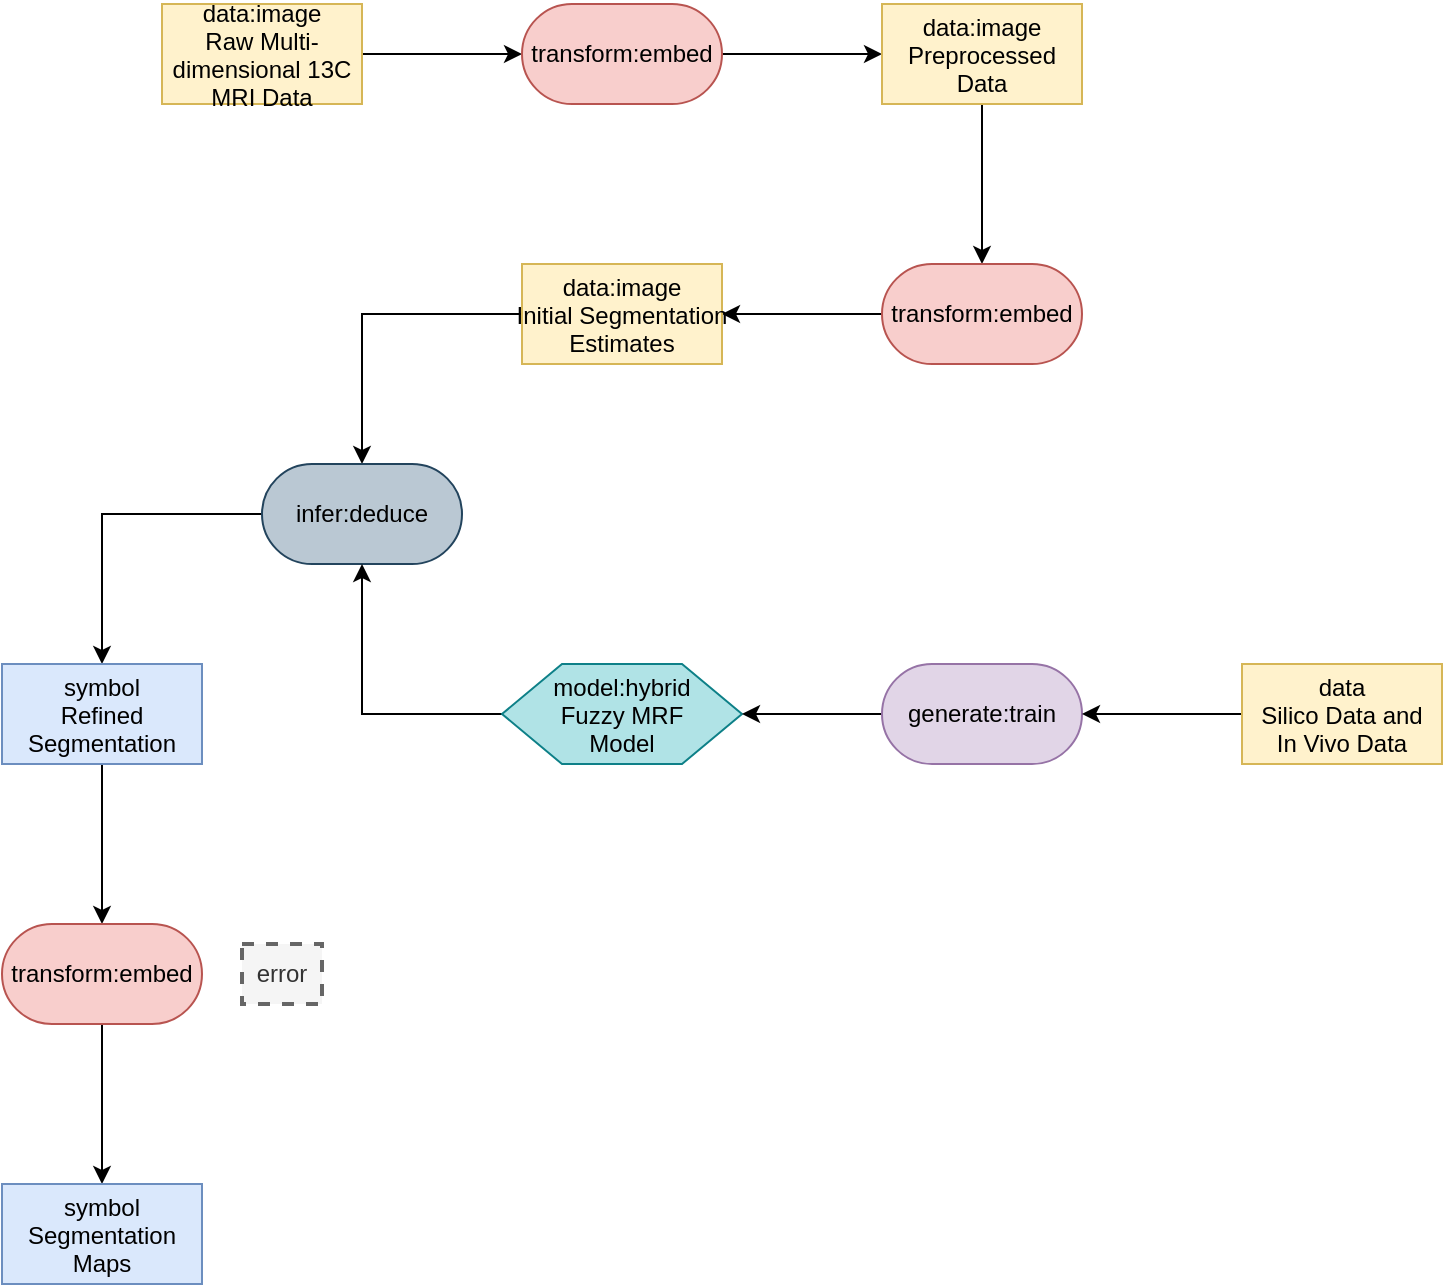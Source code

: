 <mxfile version="27.1.6" pages="2">
  <diagram name="Page-1" id="LG3dW7jTMZFbXFwN9lKe">
    <mxGraphModel dx="1123" dy="673" grid="1" gridSize="10" guides="1" tooltips="1" connect="1" arrows="1" fold="1" page="1" pageScale="1" pageWidth="3300" pageHeight="4681" math="0" shadow="0">
      <root>
        <mxCell id="0" />
        <mxCell id="1" parent="0" />
        <mxCell id="tt4OFCGAbrIiFNeCSwZj-3" style="edgeStyle=orthogonalEdgeStyle;rounded=0;orthogonalLoop=1;jettySize=auto;html=1;exitX=1;exitY=0.5;exitDx=0;exitDy=0;entryX=0;entryY=0.5;entryDx=0;entryDy=0;" edge="1" parent="1" source="tt4OFCGAbrIiFNeCSwZj-1" target="tt4OFCGAbrIiFNeCSwZj-2">
          <mxGeometry relative="1" as="geometry" />
        </mxCell>
        <mxCell id="tt4OFCGAbrIiFNeCSwZj-1" value="data:image&#xa;Raw Multi-&#xa;dimensional 13C&#xa;MRI Data" style="rectangle;fillColor=#fff2cc;strokeColor=#d6b656;" name="data" vertex="1" parent="1">
          <mxGeometry x="340" y="230" width="100" height="50" as="geometry" />
        </mxCell>
        <mxCell id="tt4OFCGAbrIiFNeCSwZj-5" style="edgeStyle=orthogonalEdgeStyle;rounded=0;orthogonalLoop=1;jettySize=auto;html=1;exitX=1;exitY=0.5;exitDx=0;exitDy=0;entryX=0;entryY=0.5;entryDx=0;entryDy=0;" edge="1" parent="1" source="tt4OFCGAbrIiFNeCSwZj-2" target="tt4OFCGAbrIiFNeCSwZj-4">
          <mxGeometry relative="1" as="geometry" />
        </mxCell>
        <mxCell id="tt4OFCGAbrIiFNeCSwZj-2" value="transform:embed" style="rounded=1;whiteSpace=wrap;html=1;arcSize=50;fillColor=#f8cecc;strokeColor=#b85450;" name="transform" vertex="1" parent="1">
          <mxGeometry x="520" y="230" width="100" height="50" as="geometry" />
        </mxCell>
        <mxCell id="tt4OFCGAbrIiFNeCSwZj-7" style="edgeStyle=orthogonalEdgeStyle;rounded=0;orthogonalLoop=1;jettySize=auto;html=1;exitX=0.5;exitY=1;exitDx=0;exitDy=0;entryX=0.5;entryY=0;entryDx=0;entryDy=0;" edge="1" parent="1" source="tt4OFCGAbrIiFNeCSwZj-4" target="tt4OFCGAbrIiFNeCSwZj-6">
          <mxGeometry relative="1" as="geometry" />
        </mxCell>
        <mxCell id="tt4OFCGAbrIiFNeCSwZj-4" value="data:image&#xa;Preprocessed&#xa;Data" style="rectangle;fillColor=#fff2cc;strokeColor=#d6b656;" name="data" vertex="1" parent="1">
          <mxGeometry x="700" y="230" width="100" height="50" as="geometry" />
        </mxCell>
        <mxCell id="tt4OFCGAbrIiFNeCSwZj-9" style="edgeStyle=orthogonalEdgeStyle;rounded=0;orthogonalLoop=1;jettySize=auto;html=1;exitX=0;exitY=0.5;exitDx=0;exitDy=0;entryX=1;entryY=0.5;entryDx=0;entryDy=0;" edge="1" parent="1" source="tt4OFCGAbrIiFNeCSwZj-6" target="tt4OFCGAbrIiFNeCSwZj-8">
          <mxGeometry relative="1" as="geometry" />
        </mxCell>
        <mxCell id="tt4OFCGAbrIiFNeCSwZj-6" value="transform:embed" style="rounded=1;whiteSpace=wrap;html=1;arcSize=50;fillColor=#f8cecc;strokeColor=#b85450;" name="transform" vertex="1" parent="1">
          <mxGeometry x="700" y="360" width="100" height="50" as="geometry" />
        </mxCell>
        <mxCell id="tt4OFCGAbrIiFNeCSwZj-11" style="edgeStyle=orthogonalEdgeStyle;rounded=0;orthogonalLoop=1;jettySize=auto;html=1;exitX=0;exitY=0.5;exitDx=0;exitDy=0;entryX=0.5;entryY=0;entryDx=0;entryDy=0;" edge="1" parent="1" source="tt4OFCGAbrIiFNeCSwZj-8" target="tt4OFCGAbrIiFNeCSwZj-10">
          <mxGeometry relative="1" as="geometry" />
        </mxCell>
        <mxCell id="tt4OFCGAbrIiFNeCSwZj-8" value="data:image&#xa;Initial Segmentation&#xa;Estimates" style="rectangle;fillColor=#fff2cc;strokeColor=#d6b656;" name="data" vertex="1" parent="1">
          <mxGeometry x="520" y="360" width="100" height="50" as="geometry" />
        </mxCell>
        <mxCell id="tt4OFCGAbrIiFNeCSwZj-14" style="edgeStyle=orthogonalEdgeStyle;rounded=0;orthogonalLoop=1;jettySize=auto;html=1;exitX=0;exitY=0.5;exitDx=0;exitDy=0;entryX=0.5;entryY=0;entryDx=0;entryDy=0;" edge="1" parent="1" source="tt4OFCGAbrIiFNeCSwZj-10" target="tt4OFCGAbrIiFNeCSwZj-13">
          <mxGeometry relative="1" as="geometry" />
        </mxCell>
        <mxCell id="tt4OFCGAbrIiFNeCSwZj-10" value="infer:deduce" style="rounded=1;whiteSpace=wrap;html=1;arcSize=50;fillColor=#bac8d3;strokeColor=#23445d;" name="infer:deduce" vertex="1" parent="1">
          <mxGeometry x="390" y="460" width="100" height="50" as="geometry" />
        </mxCell>
        <mxCell id="tt4OFCGAbrIiFNeCSwZj-16" style="edgeStyle=orthogonalEdgeStyle;rounded=0;orthogonalLoop=1;jettySize=auto;html=1;exitX=0.5;exitY=1;exitDx=0;exitDy=0;entryX=0.5;entryY=0;entryDx=0;entryDy=0;" edge="1" parent="1" source="tt4OFCGAbrIiFNeCSwZj-13" target="tt4OFCGAbrIiFNeCSwZj-15">
          <mxGeometry relative="1" as="geometry" />
        </mxCell>
        <mxCell id="tt4OFCGAbrIiFNeCSwZj-13" value="symbol&#xa;Refined&#xa;Segmentation" style="rectangle;fillColor=#dae8fc;strokeColor=#6c8ebf;" name="symbol" vertex="1" parent="1">
          <mxGeometry x="260" y="560" width="100" height="50" as="geometry" />
        </mxCell>
        <mxCell id="tt4OFCGAbrIiFNeCSwZj-18" style="edgeStyle=orthogonalEdgeStyle;rounded=0;orthogonalLoop=1;jettySize=auto;html=1;exitX=0.5;exitY=1;exitDx=0;exitDy=0;entryX=0.5;entryY=0;entryDx=0;entryDy=0;" edge="1" parent="1" source="tt4OFCGAbrIiFNeCSwZj-15" target="tt4OFCGAbrIiFNeCSwZj-17">
          <mxGeometry relative="1" as="geometry" />
        </mxCell>
        <mxCell id="tt4OFCGAbrIiFNeCSwZj-15" value="transform:embed" style="rounded=1;whiteSpace=wrap;html=1;arcSize=50;fillColor=#f8cecc;strokeColor=#b85450;" name="transform" vertex="1" parent="1" tooltip="⚠️ Node not part of any valid pattern.">
          <mxGeometry x="260" y="690" width="100" height="50" as="geometry" />
        </mxCell>
        <mxCell id="tt4OFCGAbrIiFNeCSwZj-17" value="symbol&#xa;Segmentation&#xa;Maps" style="rectangle;fillColor=#dae8fc;strokeColor=#6c8ebf;" name="symbol" vertex="1" parent="1" tooltip="⚠️ Node not part of any valid pattern.">
          <mxGeometry x="260" y="820" width="100" height="50" as="geometry" />
        </mxCell>
        <mxCell id="tt4OFCGAbrIiFNeCSwZj-20" style="edgeStyle=orthogonalEdgeStyle;rounded=0;orthogonalLoop=1;jettySize=auto;html=1;exitX=0;exitY=0.5;exitDx=0;exitDy=0;entryX=0.5;entryY=1;entryDx=0;entryDy=0;" edge="1" parent="1" source="tt4OFCGAbrIiFNeCSwZj-19" target="tt4OFCGAbrIiFNeCSwZj-10">
          <mxGeometry relative="1" as="geometry" />
        </mxCell>
        <mxCell id="tt4OFCGAbrIiFNeCSwZj-19" value="model:hybrid&#xa;Fuzzy MRF&#xa;Model" style="shape=hexagon;perimeter=hexagonPerimeter2;fillColor=#b0e3e6;strokeColor=#0e8088;" name="model" vertex="1" parent="1">
          <mxGeometry x="510" y="560" width="120" height="50" as="geometry" />
        </mxCell>
        <mxCell id="tt4OFCGAbrIiFNeCSwZj-22" style="edgeStyle=orthogonalEdgeStyle;rounded=0;orthogonalLoop=1;jettySize=auto;html=1;entryX=1;entryY=0.5;entryDx=0;entryDy=0;" edge="1" parent="1" source="tt4OFCGAbrIiFNeCSwZj-21" target="tt4OFCGAbrIiFNeCSwZj-19">
          <mxGeometry relative="1" as="geometry" />
        </mxCell>
        <mxCell id="tt4OFCGAbrIiFNeCSwZj-21" value="generate:train" style="rounded=1;whiteSpace=wrap;html=1;arcSize=50;fillColor=#e1d5e7;strokeColor=#9673a6;" name="generate:train" vertex="1" parent="1">
          <mxGeometry x="700" y="560" width="100" height="50" as="geometry" />
        </mxCell>
        <mxCell id="tt4OFCGAbrIiFNeCSwZj-24" style="edgeStyle=orthogonalEdgeStyle;rounded=0;orthogonalLoop=1;jettySize=auto;html=1;entryX=1;entryY=0.5;entryDx=0;entryDy=0;" edge="1" parent="1" source="tt4OFCGAbrIiFNeCSwZj-23" target="tt4OFCGAbrIiFNeCSwZj-21">
          <mxGeometry relative="1" as="geometry" />
        </mxCell>
        <mxCell id="tt4OFCGAbrIiFNeCSwZj-23" value="data&#xa;Silico Data and&#xa;In Vivo Data" style="rectangle;fillColor=#fff2cc;strokeColor=#d6b656;" name="data" vertex="1" parent="1">
          <mxGeometry x="880" y="560" width="100" height="50" as="geometry" />
        </mxCell>
        <mxCell id="tt4OFCGAbrIiFNeCSwZj-25" value="error" style="text;html=1;align=center;verticalAlign=middle;whiteSpace=wrap;rounded=0;dashed=1;fillColor=#f5f5f5;fontColor=#333333;strokeColor=#666666;strokeWidth=2;" name="text" vertex="1" parent="1">
          <mxGeometry x="380" y="700" width="40" height="30" as="geometry" />
        </mxCell>
      </root>
    </mxGraphModel>
  </diagram>
  <diagram name="Copy of Page-1" id="aDloZ46u7QbrKrHFeK4v">
    <mxGraphModel dx="1429" dy="856" grid="1" gridSize="10" guides="1" tooltips="1" connect="1" arrows="1" fold="1" page="1" pageScale="1" pageWidth="3300" pageHeight="4681" math="0" shadow="0">
      <root>
        <mxCell id="OCIe3ohVmXBwYbxhES_B-0" />
        <mxCell id="OCIe3ohVmXBwYbxhES_B-1" parent="OCIe3ohVmXBwYbxhES_B-0" />
        <mxCell id="OCIe3ohVmXBwYbxhES_B-2" style="edgeStyle=orthogonalEdgeStyle;rounded=0;orthogonalLoop=1;jettySize=auto;html=1;exitX=1;exitY=0.5;exitDx=0;exitDy=0;entryX=0;entryY=0.5;entryDx=0;entryDy=0;" edge="1" parent="OCIe3ohVmXBwYbxhES_B-1" source="OCIe3ohVmXBwYbxhES_B-3" target="OCIe3ohVmXBwYbxhES_B-5">
          <mxGeometry relative="1" as="geometry" />
        </mxCell>
        <mxCell id="OCIe3ohVmXBwYbxhES_B-3" value="data:image&#xa;Raw Multi-&#xa;dimensional 13C&#xa;MRI Data" style="rectangle;fillColor=#fff2cc;strokeColor=#d6b656;" name="data" vertex="1" parent="OCIe3ohVmXBwYbxhES_B-1">
          <mxGeometry x="340" y="230" width="100" height="50" as="geometry" />
        </mxCell>
        <mxCell id="OCIe3ohVmXBwYbxhES_B-4" style="edgeStyle=orthogonalEdgeStyle;rounded=0;orthogonalLoop=1;jettySize=auto;html=1;exitX=1;exitY=0.5;exitDx=0;exitDy=0;entryX=0;entryY=0.5;entryDx=0;entryDy=0;" edge="1" parent="OCIe3ohVmXBwYbxhES_B-1" source="OCIe3ohVmXBwYbxhES_B-5" target="OCIe3ohVmXBwYbxhES_B-7">
          <mxGeometry relative="1" as="geometry" />
        </mxCell>
        <mxCell id="OCIe3ohVmXBwYbxhES_B-5" value="transform:embed" style="rounded=1;whiteSpace=wrap;html=1;arcSize=50;fillColor=#f8cecc;strokeColor=#b85450;" name="transform" vertex="1" parent="OCIe3ohVmXBwYbxhES_B-1">
          <mxGeometry x="520" y="230" width="100" height="50" as="geometry" />
        </mxCell>
        <mxCell id="OCIe3ohVmXBwYbxhES_B-6" style="edgeStyle=orthogonalEdgeStyle;rounded=0;orthogonalLoop=1;jettySize=auto;html=1;exitX=0.5;exitY=1;exitDx=0;exitDy=0;entryX=0.5;entryY=0;entryDx=0;entryDy=0;" edge="1" parent="OCIe3ohVmXBwYbxhES_B-1" source="OCIe3ohVmXBwYbxhES_B-7" target="OCIe3ohVmXBwYbxhES_B-9">
          <mxGeometry relative="1" as="geometry" />
        </mxCell>
        <mxCell id="OCIe3ohVmXBwYbxhES_B-7" value="data:image&#xa;Preprocessed&#xa;Data" style="rectangle;fillColor=#fff2cc;strokeColor=#d6b656;" name="data" vertex="1" parent="OCIe3ohVmXBwYbxhES_B-1">
          <mxGeometry x="700" y="230" width="100" height="50" as="geometry" />
        </mxCell>
        <mxCell id="OCIe3ohVmXBwYbxhES_B-8" style="edgeStyle=orthogonalEdgeStyle;rounded=0;orthogonalLoop=1;jettySize=auto;html=1;exitX=0;exitY=0.5;exitDx=0;exitDy=0;entryX=1;entryY=0.5;entryDx=0;entryDy=0;" edge="1" parent="OCIe3ohVmXBwYbxhES_B-1" source="OCIe3ohVmXBwYbxhES_B-9" target="OCIe3ohVmXBwYbxhES_B-11">
          <mxGeometry relative="1" as="geometry" />
        </mxCell>
        <mxCell id="OCIe3ohVmXBwYbxhES_B-9" value="transform:embed" style="rounded=1;whiteSpace=wrap;html=1;arcSize=50;fillColor=#f8cecc;strokeColor=#b85450;" name="transform" vertex="1" parent="OCIe3ohVmXBwYbxhES_B-1">
          <mxGeometry x="700" y="360" width="100" height="50" as="geometry" />
        </mxCell>
        <mxCell id="OCIe3ohVmXBwYbxhES_B-10" style="edgeStyle=orthogonalEdgeStyle;rounded=0;orthogonalLoop=1;jettySize=auto;html=1;exitX=0;exitY=0.5;exitDx=0;exitDy=0;entryX=0.5;entryY=0;entryDx=0;entryDy=0;" edge="1" parent="OCIe3ohVmXBwYbxhES_B-1" source="OCIe3ohVmXBwYbxhES_B-11" target="OCIe3ohVmXBwYbxhES_B-13">
          <mxGeometry relative="1" as="geometry" />
        </mxCell>
        <mxCell id="OCIe3ohVmXBwYbxhES_B-11" value="data:image&#xa;Initial Segmentation&#xa;Estimates" style="rectangle;fillColor=#fff2cc;strokeColor=#d6b656;" name="data" vertex="1" parent="OCIe3ohVmXBwYbxhES_B-1">
          <mxGeometry x="520" y="360" width="100" height="50" as="geometry" />
        </mxCell>
        <mxCell id="OCIe3ohVmXBwYbxhES_B-12" style="edgeStyle=orthogonalEdgeStyle;rounded=0;orthogonalLoop=1;jettySize=auto;html=1;exitX=0;exitY=0.5;exitDx=0;exitDy=0;entryX=0.5;entryY=0;entryDx=0;entryDy=0;" edge="1" parent="OCIe3ohVmXBwYbxhES_B-1" source="OCIe3ohVmXBwYbxhES_B-13" target="OCIe3ohVmXBwYbxhES_B-15">
          <mxGeometry relative="1" as="geometry" />
        </mxCell>
        <mxCell id="OCIe3ohVmXBwYbxhES_B-13" value="infer:deduce" style="rounded=1;whiteSpace=wrap;html=1;arcSize=50;fillColor=#bac8d3;strokeColor=#23445d;" name="infer:deduce" vertex="1" parent="OCIe3ohVmXBwYbxhES_B-1">
          <mxGeometry x="390" y="460" width="100" height="50" as="geometry" />
        </mxCell>
        <mxCell id="OCIe3ohVmXBwYbxhES_B-14" style="edgeStyle=orthogonalEdgeStyle;rounded=0;orthogonalLoop=1;jettySize=auto;html=1;exitX=0.5;exitY=1;exitDx=0;exitDy=0;entryX=0.5;entryY=0;entryDx=0;entryDy=0;" edge="1" parent="OCIe3ohVmXBwYbxhES_B-1" source="OCIe3ohVmXBwYbxhES_B-15" target="OCIe3ohVmXBwYbxhES_B-17">
          <mxGeometry relative="1" as="geometry" />
        </mxCell>
        <mxCell id="OCIe3ohVmXBwYbxhES_B-15" value="symbol&#xa;Refined&#xa;Segmentation" style="rectangle;fillColor=#dae8fc;strokeColor=#6c8ebf;" name="symbol" vertex="1" parent="OCIe3ohVmXBwYbxhES_B-1">
          <mxGeometry x="260" y="560" width="100" height="50" as="geometry" />
        </mxCell>
        <mxCell id="OCIe3ohVmXBwYbxhES_B-16" style="edgeStyle=orthogonalEdgeStyle;rounded=0;orthogonalLoop=1;jettySize=auto;html=1;exitX=0.5;exitY=1;exitDx=0;exitDy=0;entryX=0.5;entryY=0;entryDx=0;entryDy=0;" edge="1" parent="OCIe3ohVmXBwYbxhES_B-1" source="OCIe3ohVmXBwYbxhES_B-17" target="OCIe3ohVmXBwYbxhES_B-18">
          <mxGeometry relative="1" as="geometry" />
        </mxCell>
        <mxCell id="OCIe3ohVmXBwYbxhES_B-17" value="transform:embed" style="rounded=1;whiteSpace=wrap;html=1;arcSize=50;fillColor=#f8cecc;strokeColor=#b85450;" name="transform" vertex="1" parent="OCIe3ohVmXBwYbxhES_B-1">
          <mxGeometry x="260" y="690" width="100" height="50" as="geometry" />
        </mxCell>
        <mxCell id="OCIe3ohVmXBwYbxhES_B-18" value="symbol&#xa;Segmentation&#xa;Maps" style="rectangle;fillColor=#dae8fc;strokeColor=#6c8ebf;" name="symbol" vertex="1" parent="OCIe3ohVmXBwYbxhES_B-1">
          <mxGeometry x="260" y="820" width="100" height="50" as="geometry" />
        </mxCell>
        <mxCell id="OCIe3ohVmXBwYbxhES_B-19" style="edgeStyle=orthogonalEdgeStyle;rounded=0;orthogonalLoop=1;jettySize=auto;html=1;exitX=0;exitY=0.5;exitDx=0;exitDy=0;entryX=0.5;entryY=1;entryDx=0;entryDy=0;" edge="1" parent="OCIe3ohVmXBwYbxhES_B-1" source="OCIe3ohVmXBwYbxhES_B-20" target="OCIe3ohVmXBwYbxhES_B-13">
          <mxGeometry relative="1" as="geometry" />
        </mxCell>
        <mxCell id="OCIe3ohVmXBwYbxhES_B-20" value="model:hybrid&#xa;Fuzzy MRF&#xa;Model" style="shape=hexagon;perimeter=hexagonPerimeter2;fillColor=#b0e3e6;strokeColor=#0e8088;" name="model" vertex="1" parent="OCIe3ohVmXBwYbxhES_B-1">
          <mxGeometry x="510" y="560" width="120" height="50" as="geometry" />
        </mxCell>
        <mxCell id="OCIe3ohVmXBwYbxhES_B-21" style="edgeStyle=orthogonalEdgeStyle;rounded=0;orthogonalLoop=1;jettySize=auto;html=1;entryX=1;entryY=0.5;entryDx=0;entryDy=0;" edge="1" parent="OCIe3ohVmXBwYbxhES_B-1" source="OCIe3ohVmXBwYbxhES_B-22" target="OCIe3ohVmXBwYbxhES_B-20">
          <mxGeometry relative="1" as="geometry" />
        </mxCell>
        <mxCell id="OCIe3ohVmXBwYbxhES_B-22" value="generate:train" style="rounded=1;whiteSpace=wrap;html=1;arcSize=50;fillColor=#e1d5e7;strokeColor=#9673a6;" name="generate:train" vertex="1" parent="OCIe3ohVmXBwYbxhES_B-1">
          <mxGeometry x="700" y="560" width="100" height="50" as="geometry" />
        </mxCell>
        <mxCell id="OCIe3ohVmXBwYbxhES_B-23" style="edgeStyle=orthogonalEdgeStyle;rounded=0;orthogonalLoop=1;jettySize=auto;html=1;entryX=1;entryY=0.5;entryDx=0;entryDy=0;" edge="1" parent="OCIe3ohVmXBwYbxhES_B-1" source="OCIe3ohVmXBwYbxhES_B-24" target="OCIe3ohVmXBwYbxhES_B-22">
          <mxGeometry relative="1" as="geometry" />
        </mxCell>
        <mxCell id="OCIe3ohVmXBwYbxhES_B-24" value="data&#xa;Silico Data and&#xa;In Vivo Data" style="rectangle;fillColor=#fff2cc;strokeColor=#d6b656;" name="data" vertex="1" parent="OCIe3ohVmXBwYbxhES_B-1">
          <mxGeometry x="880" y="560" width="100" height="50" as="geometry" />
        </mxCell>
      </root>
    </mxGraphModel>
  </diagram>
</mxfile>
